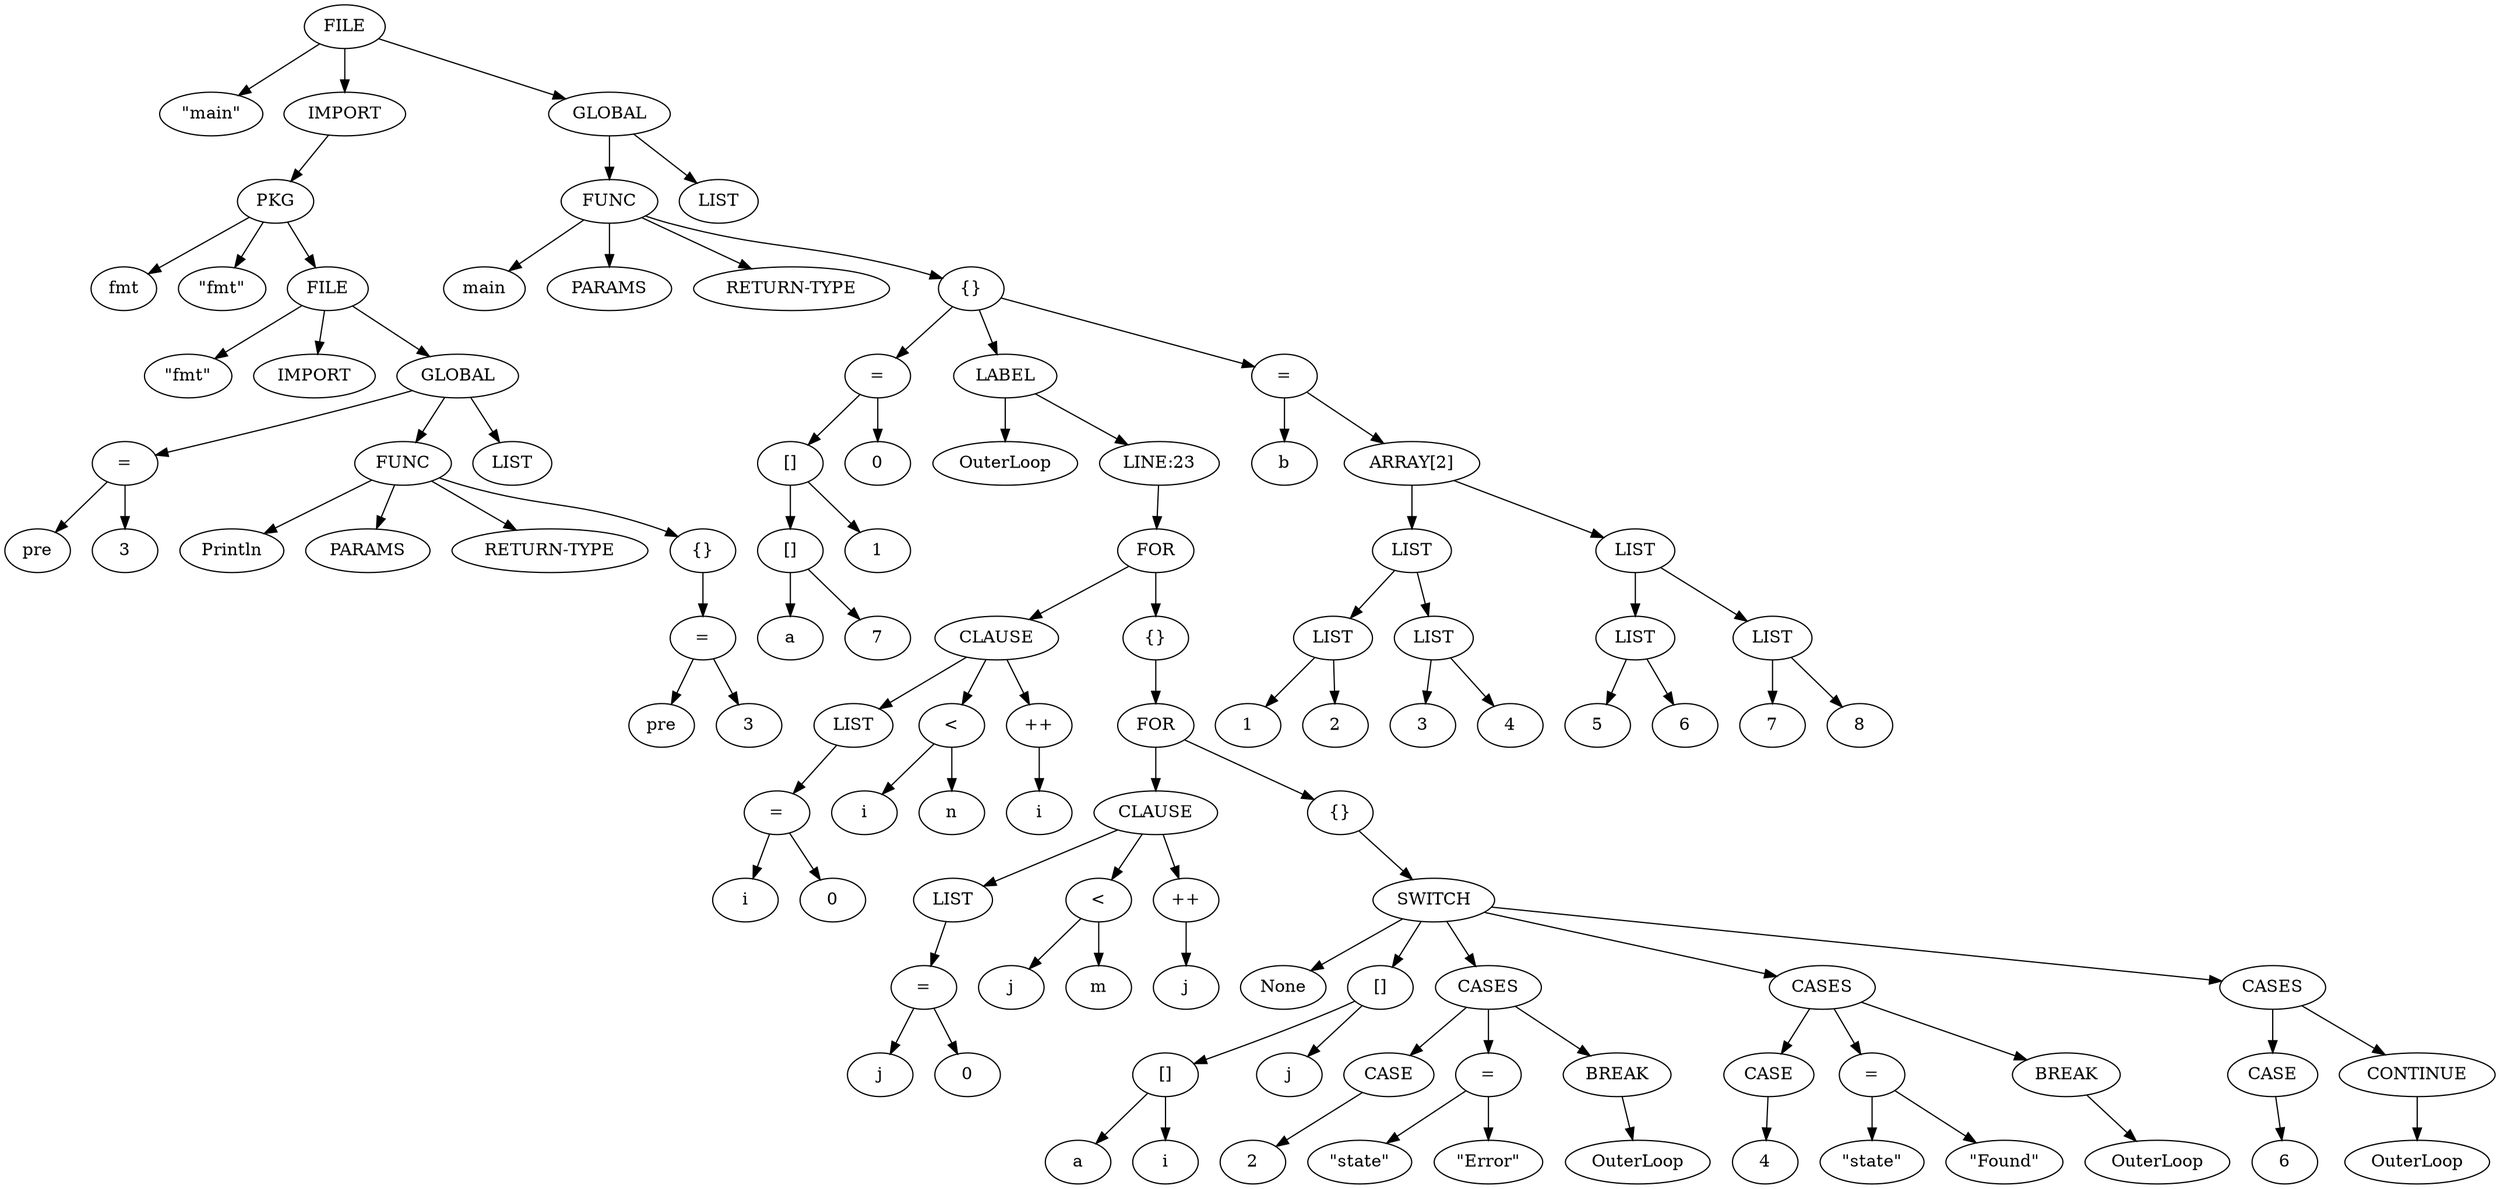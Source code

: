 digraph G {
	0 -> 1;
	0 -> 2;
	2 -> 3;
	3 -> 4;
	3 -> 5;
	3 -> 6;
	6 -> 7;
	6 -> 8;
	6 -> 9;
	9 -> 10;
	10 -> 11;
	10 -> 12;
	9 -> 13;
	13 -> 14;
	13 -> 15;
	13 -> 16;
	13 -> 17;
	17 -> 18;
	18 -> 19;
	18 -> 20;
	9 -> 21;
	0 -> 22;
	22 -> 23;
	23 -> 24;
	23 -> 25;
	23 -> 26;
	23 -> 27;
	27 -> 28;
	28 -> 29;
	29 -> 30;
	30 -> 31;
	30 -> 32;
	29 -> 33;
	28 -> 34;
	27 -> 35;
	35 -> 36;
	35 -> 37;
	37 -> 38;
	38 -> 39;
	39 -> 40;
	40 -> 41;
	41 -> 42;
	41 -> 43;
	39 -> 44;
	44 -> 45;
	44 -> 46;
	39 -> 47;
	47 -> 48;
	38 -> 49;
	49 -> 50;
	50 -> 51;
	51 -> 52;
	52 -> 53;
	53 -> 54;
	53 -> 55;
	51 -> 56;
	56 -> 57;
	56 -> 58;
	51 -> 59;
	59 -> 60;
	50 -> 61;
	61 -> 62;
	62 -> 63;
	62 -> 64;
	64 -> 65;
	65 -> 66;
	65 -> 67;
	64 -> 68;
	62 -> 69;
	69 -> 70;
	70 -> 71;
	69 -> 72;
	72 -> 73;
	72 -> 74;
	69 -> 75;
	75 -> 76;
	62 -> 77;
	77 -> 78;
	78 -> 79;
	77 -> 80;
	80 -> 81;
	80 -> 82;
	77 -> 83;
	83 -> 84;
	62 -> 85;
	85 -> 86;
	86 -> 87;
	85 -> 88;
	88 -> 89;
	27 -> 90;
	90 -> 91;
	90 -> 92;
	92 -> 93;
	93 -> 94;
	94 -> 95;
	94 -> 96;
	93 -> 97;
	97 -> 98;
	97 -> 99;
	92 -> 100;
	100 -> 101;
	101 -> 102;
	101 -> 103;
	100 -> 104;
	104 -> 105;
	104 -> 106;
	22 -> 107;
	0 [label=FILE];	1 [label="\"main\""];	2 [label="IMPORT"];	3 [label="PKG"];	4 [label="fmt"];	5 [label="\"fmt\""];	6 [label="FILE"];	7 [label="\"fmt\""];	8 [label="IMPORT"];	9 [label="GLOBAL"];	10 [label="="];	11 [label="pre"];	12 [label="3"];	13 [label="FUNC"];	14 [label="Println"];	15 [label="PARAMS"];	16 [label="RETURN-TYPE"];	17 [label="{}"];	18 [label="="];	19 [label="pre"];	20 [label="3"];	21 [label="LIST"];	22 [label="GLOBAL"];	23 [label="FUNC"];	24 [label="main"];	25 [label="PARAMS"];	26 [label="RETURN-TYPE"];	27 [label="{}"];	28 [label="="];	29 [label="[]"];	30 [label="[]"];	31 [label="a"];	32 [label="7"];	33 [label="1"];	34 [label="0"];	35 [label="LABEL"];	36 [label="OuterLoop"];	37 [label="LINE:23"];	38 [label="FOR"];	39 [label="CLAUSE"];	40 [label="LIST"];	41 [label="="];	42 [label="i"];	43 [label="0"];	44 [label="<"];	45 [label="i"];	46 [label="n"];	47 [label="++"];	48 [label="i"];	49 [label="{}"];	50 [label="FOR"];	51 [label="CLAUSE"];	52 [label="LIST"];	53 [label="="];	54 [label="j"];	55 [label="0"];	56 [label="<"];	57 [label="j"];	58 [label="m"];	59 [label="++"];	60 [label="j"];	61 [label="{}"];	62 [label="SWITCH"];	63 [label="None"];	64 [label="[]"];	65 [label="[]"];	66 [label="a"];	67 [label="i"];	68 [label="j"];	69 [label="CASES"];	70 [label="CASE"];	71 [label="2"];	72 [label="="];	73 [label="\"state\""];	74 [label="\"Error\""];	75 [label="BREAK"];	76 [label="OuterLoop"];	77 [label="CASES"];	78 [label="CASE"];	79 [label="4"];	80 [label="="];	81 [label="\"state\""];	82 [label="\"Found\""];	83 [label="BREAK"];	84 [label="OuterLoop"];	85 [label="CASES"];	86 [label="CASE"];	87 [label="6"];	88 [label="CONTINUE"];	89 [label="OuterLoop"];	90 [label="="];	91 [label="b"];	92 [label="ARRAY[2]"];	93 [label="LIST"];	94 [label="LIST"];	95 [label="1"];	96 [label="2"];	97 [label="LIST"];	98 [label="3"];	99 [label="4"];	100 [label="LIST"];	101 [label="LIST"];	102 [label="5"];	103 [label="6"];	104 [label="LIST"];	105 [label="7"];	106 [label="8"];	107 [label="LIST"];
}